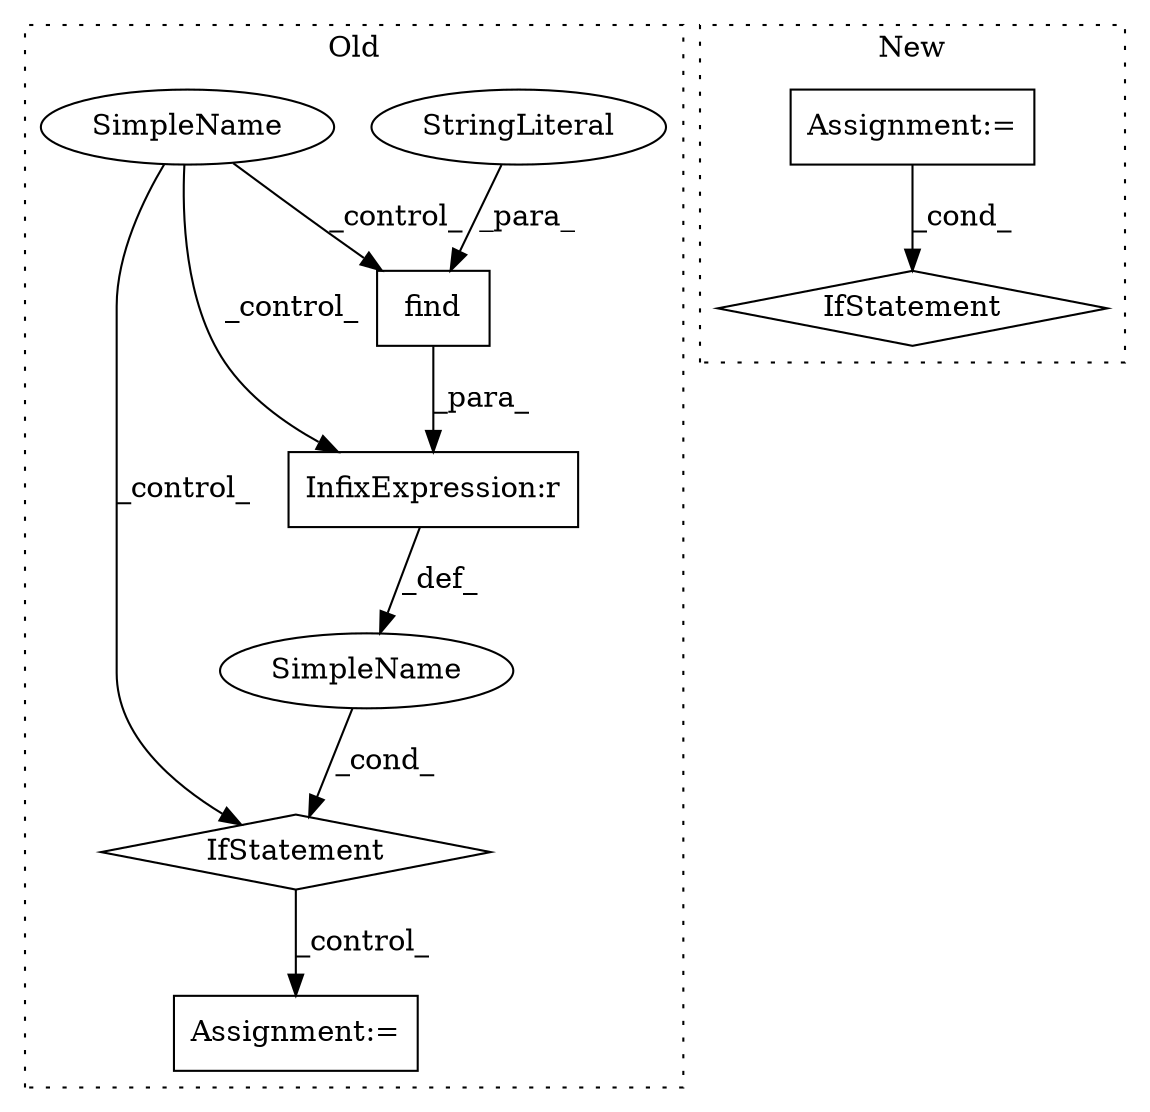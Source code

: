digraph G {
subgraph cluster0 {
1 [label="find" a="32" s="7564,7572" l="5,1" shape="box"];
3 [label="StringLiteral" a="45" s="7569" l="3" shape="ellipse"];
4 [label="IfStatement" a="25" s="7585,7609" l="4,2" shape="diamond"];
6 [label="InfixExpression:r" a="27" s="7603" l="4" shape="box"];
7 [label="SimpleName" a="42" s="" l="" shape="ellipse"];
8 [label="Assignment:=" a="7" s="7636" l="1" shape="box"];
9 [label="SimpleName" a="42" s="" l="" shape="ellipse"];
label = "Old";
style="dotted";
}
subgraph cluster1 {
2 [label="IfStatement" a="25" s="5027,5061" l="10,2" shape="diamond"];
5 [label="Assignment:=" a="7" s="4995" l="1" shape="box"];
label = "New";
style="dotted";
}
1 -> 6 [label="_para_"];
3 -> 1 [label="_para_"];
4 -> 8 [label="_control_"];
5 -> 2 [label="_cond_"];
6 -> 9 [label="_def_"];
7 -> 6 [label="_control_"];
7 -> 1 [label="_control_"];
7 -> 4 [label="_control_"];
9 -> 4 [label="_cond_"];
}